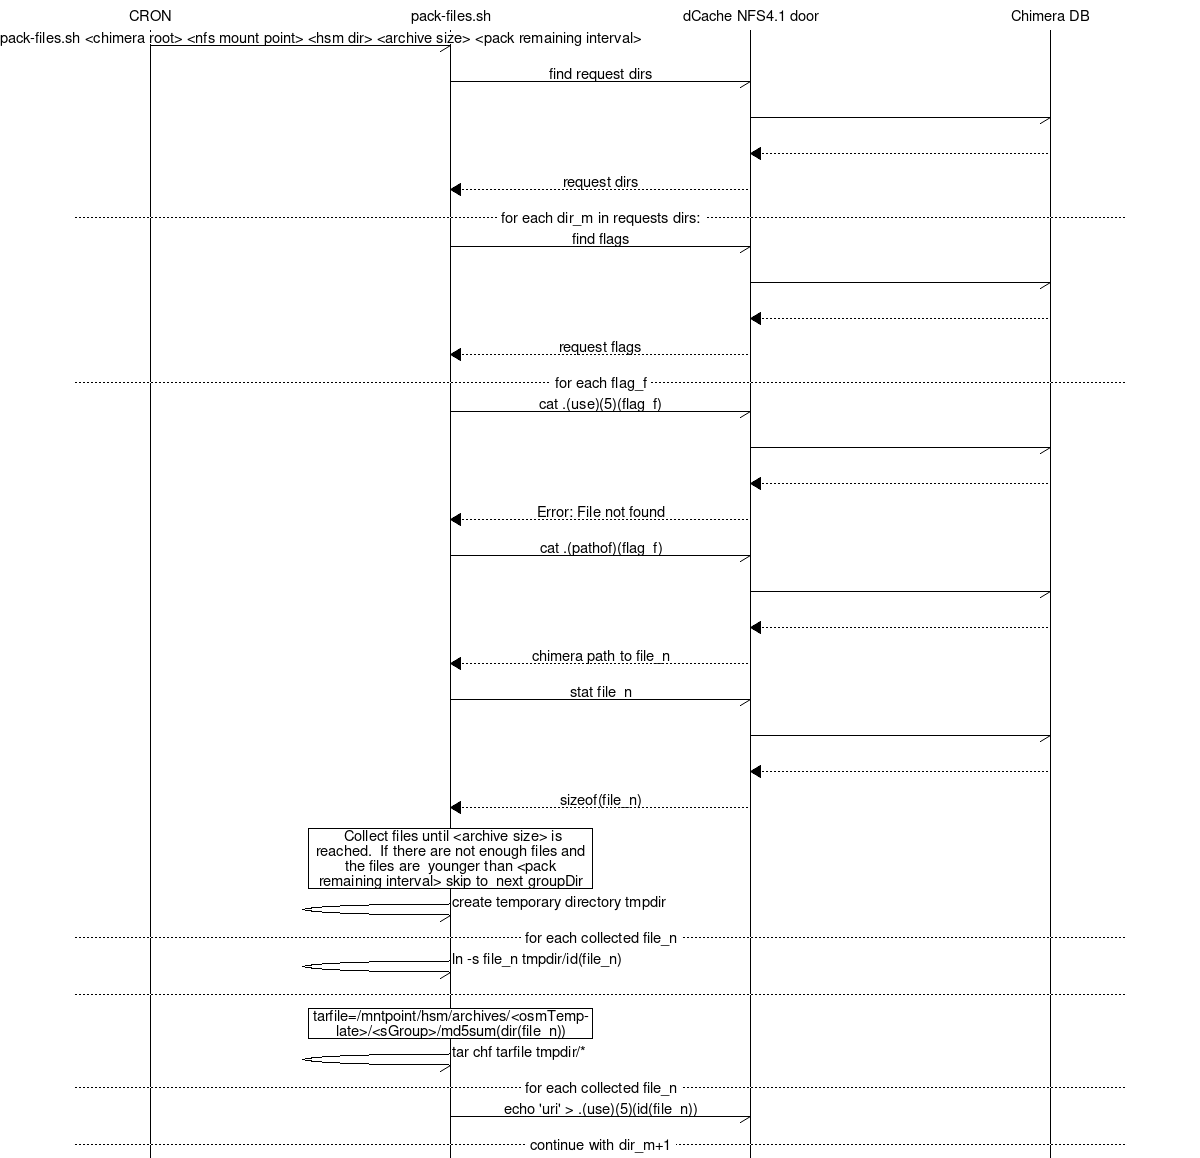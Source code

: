msc {
    hscale = 2;
    
    cron    [ label="CRON"],
    pack    [ label="pack-files.sh"],
    nfs     [ label="dCache NFS4.1 door"],
    chimera [ label="Chimera DB"];

    cron->pack   [ label = "pack-files.sh <chimera root> <nfs mount point> <hsm dir> <archive size> <pack remaining interval>"];

    pack->nfs    [ label = "find request dirs"];
    nfs->chimera;
    nfs<<chimera;
    pack<<nfs    [ label = "request dirs"];

    ---          [ label = " for each dir_m in requests dirs: "];

    pack->nfs    [ label = "find flags"];
    nfs->chimera;
    nfs<<chimera;
    pack<<nfs    [ label = "request flags"];
    
    ---          [ label = " for each flag_f "];

    pack->nfs    [ label = "cat .(use)(5)(flag_f)"];
    nfs->chimera;
    nfs<<chimera;
    pack<<nfs    [ label = "Error: File not found"];
    pack->nfs    [ label = "cat .(pathof)(flag_f)"];
    nfs->chimera;
    nfs<<chimera;
    pack<<nfs    [ label = "chimera path to file_n"];
    pack->nfs    [ label = "stat file_n"];
    nfs->chimera;
    nfs<<chimera;
    pack<<nfs    [ label = "sizeof(file_n)"];
    
    pack box pack [ label = " Collect files until <archive size> is reached. 
                              If there are not enough files and the files are 
                              younger than <pack remaining interval> skip to 
                              next groupDir"];
    
    pack->pack   [ label = "create temporary directory tmpdir"];
    
    ---          [ label = " for each collected file_n "];

    pack->pack   [ label = "ln -s file_n tmpdir/id(file_n)"];

    ---;

    pack box pack [ label = "tarfile=/mntpoint/hsm/archives/<osmTemplate>/<sGroup>/md5sum(dir(file_n))"];

    pack->pack   [ label = "tar chf tarfile tmpdir/*"];
    
    ---          [ label = " for each collected file_n "];

    pack->nfs    [ label = "echo 'uri' > .(use)(5)(id(file_n))"];

    ---          [ label = " continue with dir_m+1 "];
}
